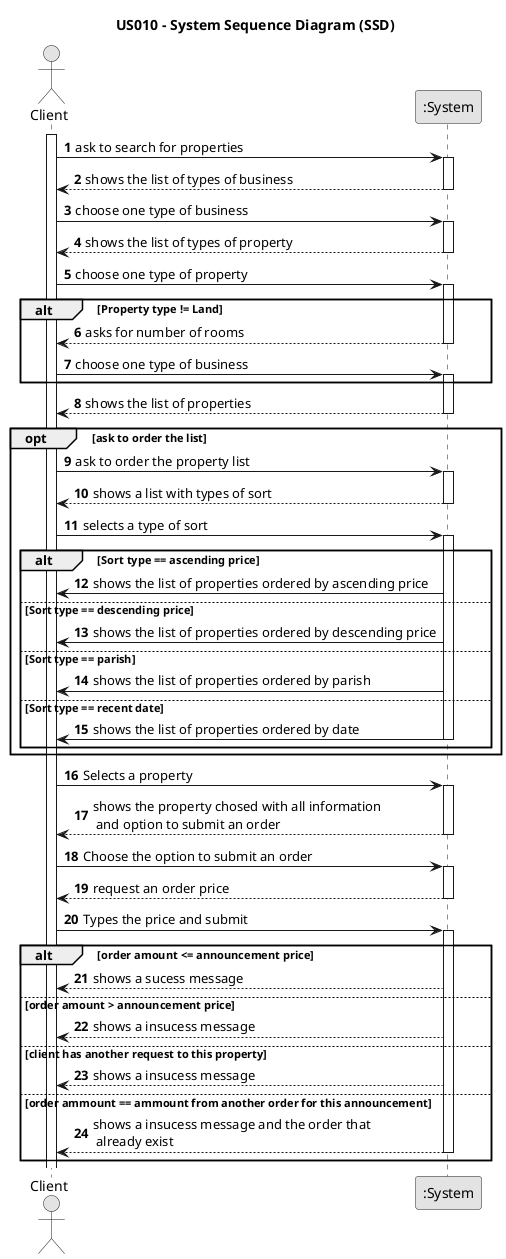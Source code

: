 @startuml
skinparam monochrome true
skinparam packageStyle rectangle
skinparam shadowing false

title US010 - System Sequence Diagram (SSD)
autonumber

actor "Client" as client
participant ":System" as System

activate client

    client -> System : ask to search for properties
    activate System

    System --> client: shows the list of types of business
    deactivate

    client -> System : choose one type of business
    activate System

    System --> client: shows the list of types of property
    deactivate System

    client -> System : choose one type of property
    activate System

    alt Property type != Land
        System --> client: asks for number of rooms
        deactivate System

        client -> System : choose one type of business
        activate System
    end


    System --> client: shows the list of properties
    deactivate System


    opt ask to order the list

    client -> System : ask to order the property list
    activate System

    System --> client : shows a list with types of sort
    deactivate System


    client -> System: selects a type of sort
    activate System

    alt Sort type == ascending price
        System -> client: shows the list of properties ordered by ascending price

        else Sort type == descending price
            System -> client: shows the list of properties ordered by descending price
        else Sort type == parish
            System -> client: shows the list of properties ordered by parish

        else Sort type == recent date
            System -> client: shows the list of properties ordered by date
    deactivate
    end


    end
    client -> System : Selects a property
    activate System

    System --> client: shows the property chosed with all information \n and option to submit an order
    deactivate System

    client -> System : Choose the option to submit an order
    activate System

    System --> client: request an order price
    deactivate System

    client -> System : Types the price and submit
        activate System

    alt   order amount <= announcement price
        System --> client : shows a sucess message
        else order amount > announcement price
        System --> client : shows a insucess message
        else client has another request to this property
        System --> client : shows a insucess message
        else order ammount == ammount from another order for this announcement
        System --> client : shows a insucess message and the order that \n already exist


    deactivate

    end


@enduml